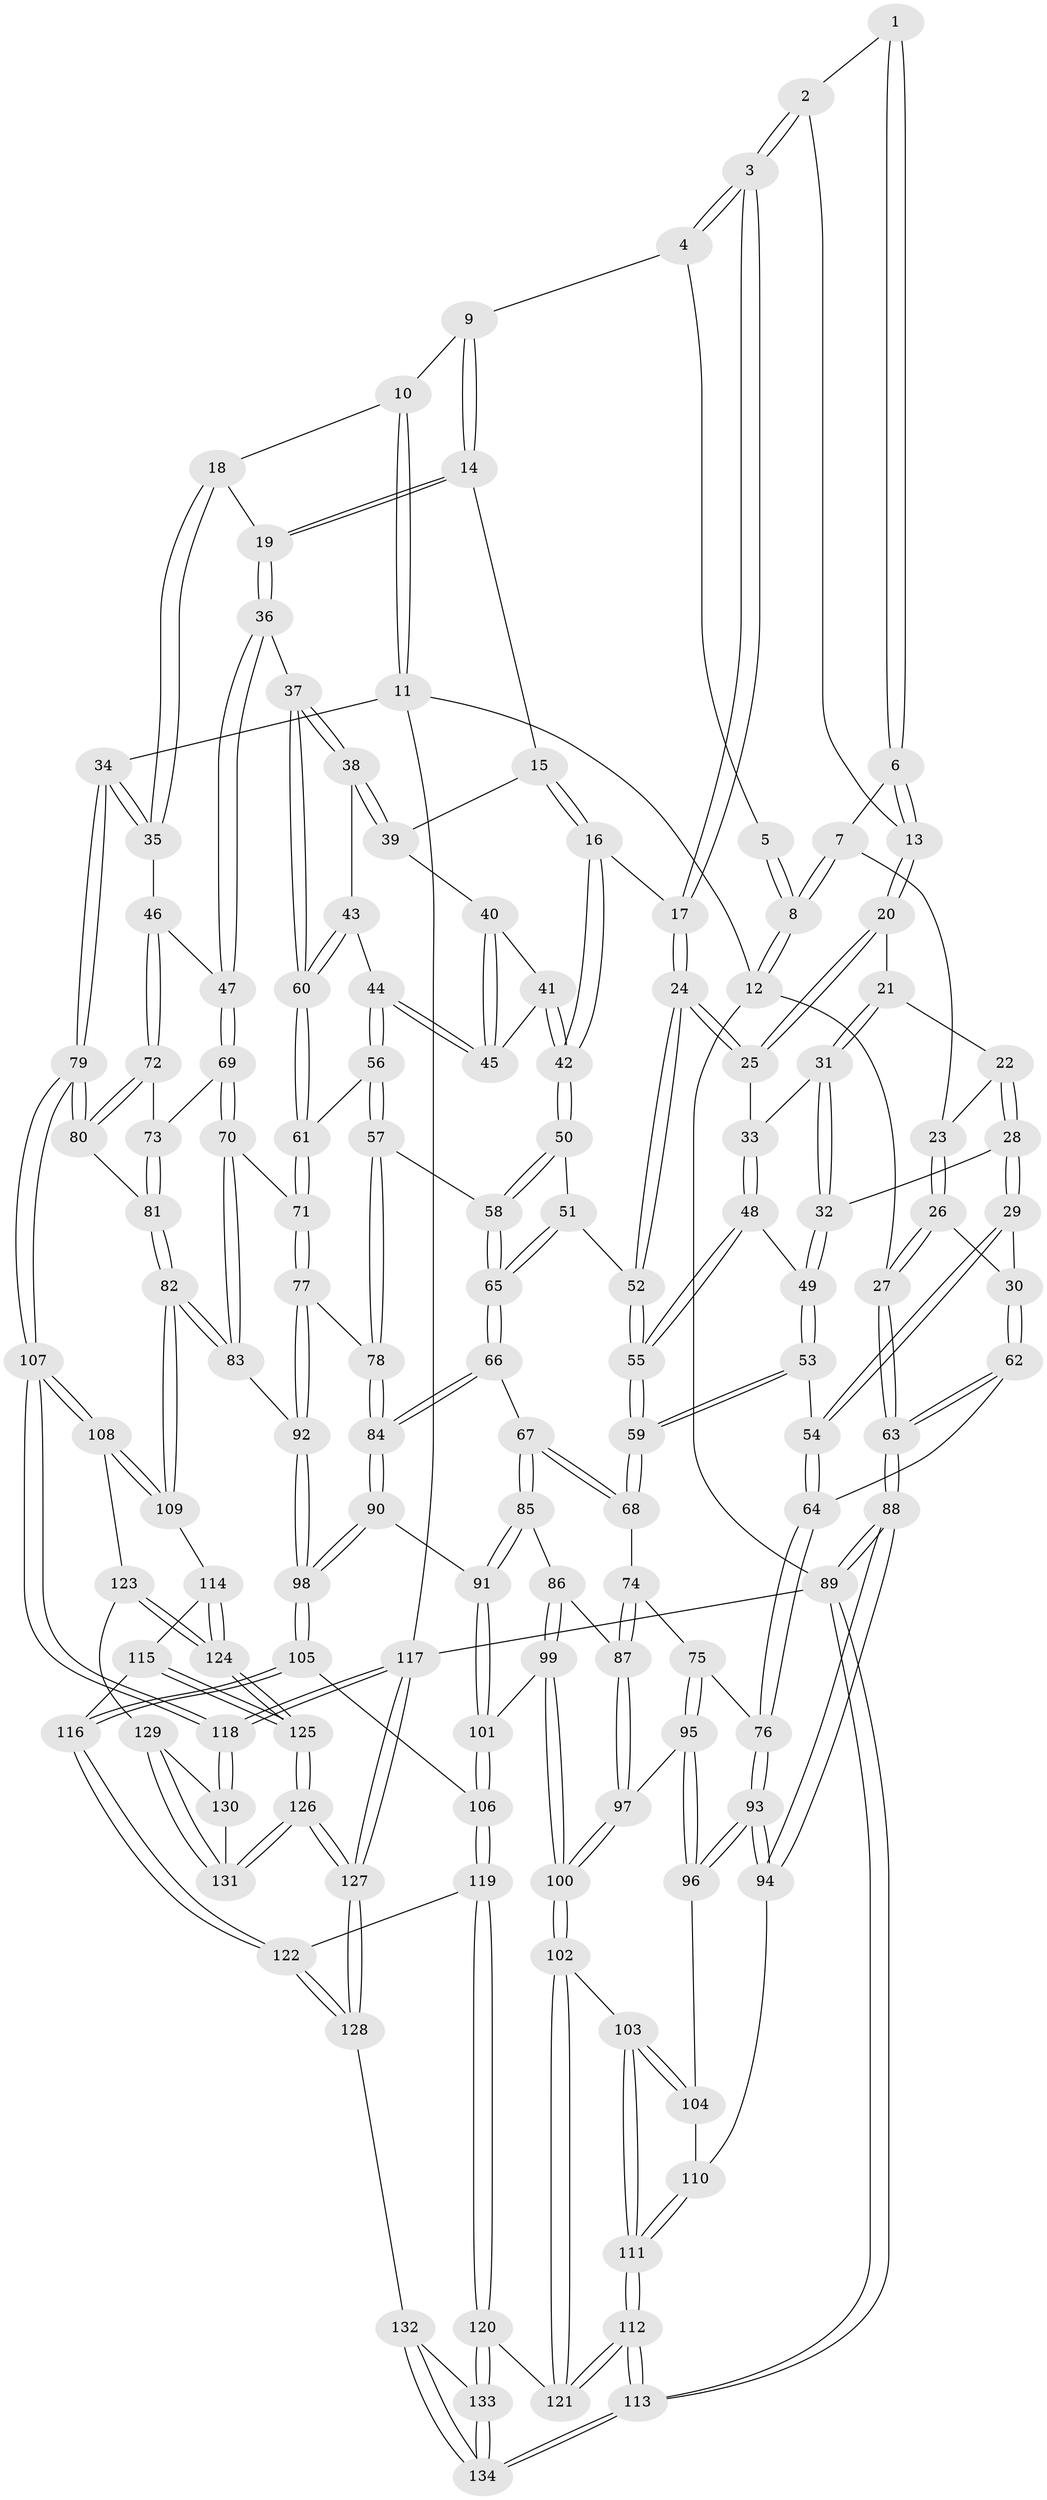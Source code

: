 // coarse degree distribution, {3: 0.7037037037037037, 4: 0.12345679012345678, 6: 0.06172839506172839, 2: 0.04938271604938271, 5: 0.06172839506172839}
// Generated by graph-tools (version 1.1) at 2025/54/03/04/25 22:54:42]
// undirected, 134 vertices, 332 edges
graph export_dot {
  node [color=gray90,style=filled];
  1 [pos="+0.2700747711801028+0"];
  2 [pos="+0.32394227910249945+0.06515220596026651"];
  3 [pos="+0.441268706418339+0.1439796607300758"];
  4 [pos="+0.5291085866267022+0"];
  5 [pos="+0.24322699679739884+0"];
  6 [pos="+0.23695988161834014+0.10086326564296656"];
  7 [pos="+0.09274943909819905+0.07022240158405935"];
  8 [pos="+0+0"];
  9 [pos="+0.7327383132618265+0"];
  10 [pos="+0.9477315988045102+0"];
  11 [pos="+1+0"];
  12 [pos="+0+0"];
  13 [pos="+0.26609993888224065+0.13957664130771433"];
  14 [pos="+0.7048535152771637+0.06893123096656498"];
  15 [pos="+0.660718991715148+0.13932069784505208"];
  16 [pos="+0.4567798883898855+0.17527262589486353"];
  17 [pos="+0.4463889558082374+0.16913796219003313"];
  18 [pos="+0.9250878013366978+0.1630574781167195"];
  19 [pos="+0.8465228508564062+0.2022398547767485"];
  20 [pos="+0.2656634889681888+0.14515180929060373"];
  21 [pos="+0.23213797237258124+0.16289925990100407"];
  22 [pos="+0.1290943909202283+0.11998524321820428"];
  23 [pos="+0.09900642384570187+0.08767680568504115"];
  24 [pos="+0.3520150715893236+0.22223435441841466"];
  25 [pos="+0.3512584715997173+0.22200982918847437"];
  26 [pos="+0.06467512148759605+0.2592315229648319"];
  27 [pos="+0+0.16510594152066566"];
  28 [pos="+0.17524890335062898+0.24750096272522018"];
  29 [pos="+0.11000439363101654+0.2923719538110746"];
  30 [pos="+0.09680970483464434+0.29380346676763025"];
  31 [pos="+0.20299853319476477+0.23421716399733877"];
  32 [pos="+0.18132519513065448+0.24680945983200708"];
  33 [pos="+0.26987666000759797+0.24533467623334937"];
  34 [pos="+1+0.2867796153311433"];
  35 [pos="+1+0.2753492706990843"];
  36 [pos="+0.8340840770904574+0.3041628475892195"];
  37 [pos="+0.8310083418923111+0.3043929097078389"];
  38 [pos="+0.7715507948815024+0.2842582663061212"];
  39 [pos="+0.6614971752469534+0.15531211488957078"];
  40 [pos="+0.6527357340983958+0.193010709743177"];
  41 [pos="+0.5485319309065761+0.2771900873942106"];
  42 [pos="+0.5073527547803224+0.29693736489063793"];
  43 [pos="+0.6851467495378932+0.3041993159253221"];
  44 [pos="+0.6589776176946335+0.300338469433902"];
  45 [pos="+0.654817722170391+0.281488797529037"];
  46 [pos="+0.9832533159557835+0.312206666803109"];
  47 [pos="+0.8409329000837016+0.31078144162148275"];
  48 [pos="+0.2555789196302446+0.30392452856615104"];
  49 [pos="+0.23509070482649572+0.3111388191667227"];
  50 [pos="+0.5075490713615685+0.3074477758365981"];
  51 [pos="+0.34975431853701217+0.3252300814750087"];
  52 [pos="+0.3465253158224476+0.32309777356694436"];
  53 [pos="+0.21539152753437205+0.3773011285343229"];
  54 [pos="+0.2090762085641761+0.37980139222434045"];
  55 [pos="+0.3336465147287833+0.33092151535331527"];
  56 [pos="+0.6555462942975742+0.30634993799048843"];
  57 [pos="+0.5704896297138096+0.394706561890392"];
  58 [pos="+0.5259580478119259+0.37100016416438536"];
  59 [pos="+0.2881267533946324+0.387424001648522"];
  60 [pos="+0.7384702015296237+0.3705047467351116"];
  61 [pos="+0.7163765802698432+0.4063868519355491"];
  62 [pos="+0.06698324559699485+0.3565365960333071"];
  63 [pos="+0+0.5430487689875839"];
  64 [pos="+0.16691783529026885+0.46252478787563306"];
  65 [pos="+0.4290537342659909+0.4252979288630553"];
  66 [pos="+0.4250860168639322+0.4334118452122429"];
  67 [pos="+0.40130481222152564+0.4583510996616414"];
  68 [pos="+0.3043109602343497+0.4357732916316234"];
  69 [pos="+0.8499637568423029+0.4014626124101123"];
  70 [pos="+0.7769253273315827+0.4681611317500792"];
  71 [pos="+0.711877464886232+0.42112580172100567"];
  72 [pos="+0.92186306342851+0.43993174865514184"];
  73 [pos="+0.8976034633726472+0.4382917539033315"];
  74 [pos="+0.2764011356681512+0.47782662196556225"];
  75 [pos="+0.2350399083313066+0.493878343974489"];
  76 [pos="+0.16690531120694146+0.464971992981978"];
  77 [pos="+0.6075120878063303+0.4498728834296621"];
  78 [pos="+0.6045982317038499+0.44940272109191315"];
  79 [pos="+1+0.5379729044016075"];
  80 [pos="+1+0.5251718402194213"];
  81 [pos="+0.8505990134745878+0.5823462696339776"];
  82 [pos="+0.7942718999277211+0.6194602795387562"];
  83 [pos="+0.7898847217429531+0.6169665135444786"];
  84 [pos="+0.5454076488735631+0.5609760048298801"];
  85 [pos="+0.3913401448765781+0.5176715896761441"];
  86 [pos="+0.3839659156812016+0.5244034399412623"];
  87 [pos="+0.33096622440475915+0.5321405174617864"];
  88 [pos="+0+0.6233622375419606"];
  89 [pos="+0+1"];
  90 [pos="+0.5435231151994708+0.5691070765271068"];
  91 [pos="+0.4963738363900178+0.5809302088522991"];
  92 [pos="+0.7690210761691025+0.6162711702609251"];
  93 [pos="+0.05981242978033286+0.5751660718329008"];
  94 [pos="+0.03220237799151448+0.5939581683299955"];
  95 [pos="+0.24902454760413514+0.5675019063003457"];
  96 [pos="+0.24440297287459417+0.5738788739788716"];
  97 [pos="+0.3005869573390199+0.5676636245381174"];
  98 [pos="+0.6143511476289721+0.6621978584536758"];
  99 [pos="+0.36904993879589126+0.6841355285530568"];
  100 [pos="+0.362550566613008+0.6856055930527495"];
  101 [pos="+0.39739323122203213+0.6877385217246803"];
  102 [pos="+0.3573245966953225+0.6885318076625682"];
  103 [pos="+0.2933747922355033+0.6954048032786903"];
  104 [pos="+0.24215907123379526+0.6391992858992684"];
  105 [pos="+0.6072963175462643+0.6801518639979438"];
  106 [pos="+0.44883015311290747+0.7303361238991339"];
  107 [pos="+1+0.637750053819795"];
  108 [pos="+0.878291078572792+0.734451325508372"];
  109 [pos="+0.8212887336356218+0.6784265791779164"];
  110 [pos="+0.1206956621799527+0.644984088034616"];
  111 [pos="+0.21134573937521395+0.7724547279182435"];
  112 [pos="+0.17551391174320904+0.9047512584787044"];
  113 [pos="+0+1"];
  114 [pos="+0.7157382167011869+0.7932094821421842"];
  115 [pos="+0.6291581214700736+0.8055624725446223"];
  116 [pos="+0.6209726300352756+0.8033545004614033"];
  117 [pos="+1+1"];
  118 [pos="+1+1"];
  119 [pos="+0.47100151444048455+0.8188914655718185"];
  120 [pos="+0.43253472224425865+0.8772557458644821"];
  121 [pos="+0.34091466288507183+0.8497758563891555"];
  122 [pos="+0.5993663290266605+0.8227926929407151"];
  123 [pos="+0.8811600339123472+0.7987146573928011"];
  124 [pos="+0.7798305362001453+0.8733067666160343"];
  125 [pos="+0.7484149905124806+0.9493533394986609"];
  126 [pos="+0.745644359533976+1"];
  127 [pos="+0.7153375313166542+1"];
  128 [pos="+0.562868809888227+1"];
  129 [pos="+0.8887529709700478+0.8092964793281263"];
  130 [pos="+0.9660846633202743+0.8878459953791452"];
  131 [pos="+0.83289545509954+0.9850484174611531"];
  132 [pos="+0.5586808169680931+1"];
  133 [pos="+0.4335375105350867+0.8815864894607258"];
  134 [pos="+0+1"];
  1 -- 2;
  1 -- 6;
  1 -- 6;
  2 -- 3;
  2 -- 3;
  2 -- 13;
  3 -- 4;
  3 -- 4;
  3 -- 17;
  3 -- 17;
  4 -- 5;
  4 -- 9;
  5 -- 8;
  5 -- 8;
  6 -- 7;
  6 -- 13;
  6 -- 13;
  7 -- 8;
  7 -- 8;
  7 -- 23;
  8 -- 12;
  8 -- 12;
  9 -- 10;
  9 -- 14;
  9 -- 14;
  10 -- 11;
  10 -- 11;
  10 -- 18;
  11 -- 12;
  11 -- 34;
  11 -- 117;
  12 -- 27;
  12 -- 89;
  13 -- 20;
  13 -- 20;
  14 -- 15;
  14 -- 19;
  14 -- 19;
  15 -- 16;
  15 -- 16;
  15 -- 39;
  16 -- 17;
  16 -- 42;
  16 -- 42;
  17 -- 24;
  17 -- 24;
  18 -- 19;
  18 -- 35;
  18 -- 35;
  19 -- 36;
  19 -- 36;
  20 -- 21;
  20 -- 25;
  20 -- 25;
  21 -- 22;
  21 -- 31;
  21 -- 31;
  22 -- 23;
  22 -- 28;
  22 -- 28;
  23 -- 26;
  23 -- 26;
  24 -- 25;
  24 -- 25;
  24 -- 52;
  24 -- 52;
  25 -- 33;
  26 -- 27;
  26 -- 27;
  26 -- 30;
  27 -- 63;
  27 -- 63;
  28 -- 29;
  28 -- 29;
  28 -- 32;
  29 -- 30;
  29 -- 54;
  29 -- 54;
  30 -- 62;
  30 -- 62;
  31 -- 32;
  31 -- 32;
  31 -- 33;
  32 -- 49;
  32 -- 49;
  33 -- 48;
  33 -- 48;
  34 -- 35;
  34 -- 35;
  34 -- 79;
  34 -- 79;
  35 -- 46;
  36 -- 37;
  36 -- 47;
  36 -- 47;
  37 -- 38;
  37 -- 38;
  37 -- 60;
  37 -- 60;
  38 -- 39;
  38 -- 39;
  38 -- 43;
  39 -- 40;
  40 -- 41;
  40 -- 45;
  40 -- 45;
  41 -- 42;
  41 -- 42;
  41 -- 45;
  42 -- 50;
  42 -- 50;
  43 -- 44;
  43 -- 60;
  43 -- 60;
  44 -- 45;
  44 -- 45;
  44 -- 56;
  44 -- 56;
  46 -- 47;
  46 -- 72;
  46 -- 72;
  47 -- 69;
  47 -- 69;
  48 -- 49;
  48 -- 55;
  48 -- 55;
  49 -- 53;
  49 -- 53;
  50 -- 51;
  50 -- 58;
  50 -- 58;
  51 -- 52;
  51 -- 65;
  51 -- 65;
  52 -- 55;
  52 -- 55;
  53 -- 54;
  53 -- 59;
  53 -- 59;
  54 -- 64;
  54 -- 64;
  55 -- 59;
  55 -- 59;
  56 -- 57;
  56 -- 57;
  56 -- 61;
  57 -- 58;
  57 -- 78;
  57 -- 78;
  58 -- 65;
  58 -- 65;
  59 -- 68;
  59 -- 68;
  60 -- 61;
  60 -- 61;
  61 -- 71;
  61 -- 71;
  62 -- 63;
  62 -- 63;
  62 -- 64;
  63 -- 88;
  63 -- 88;
  64 -- 76;
  64 -- 76;
  65 -- 66;
  65 -- 66;
  66 -- 67;
  66 -- 84;
  66 -- 84;
  67 -- 68;
  67 -- 68;
  67 -- 85;
  67 -- 85;
  68 -- 74;
  69 -- 70;
  69 -- 70;
  69 -- 73;
  70 -- 71;
  70 -- 83;
  70 -- 83;
  71 -- 77;
  71 -- 77;
  72 -- 73;
  72 -- 80;
  72 -- 80;
  73 -- 81;
  73 -- 81;
  74 -- 75;
  74 -- 87;
  74 -- 87;
  75 -- 76;
  75 -- 95;
  75 -- 95;
  76 -- 93;
  76 -- 93;
  77 -- 78;
  77 -- 92;
  77 -- 92;
  78 -- 84;
  78 -- 84;
  79 -- 80;
  79 -- 80;
  79 -- 107;
  79 -- 107;
  80 -- 81;
  81 -- 82;
  81 -- 82;
  82 -- 83;
  82 -- 83;
  82 -- 109;
  82 -- 109;
  83 -- 92;
  84 -- 90;
  84 -- 90;
  85 -- 86;
  85 -- 91;
  85 -- 91;
  86 -- 87;
  86 -- 99;
  86 -- 99;
  87 -- 97;
  87 -- 97;
  88 -- 89;
  88 -- 89;
  88 -- 94;
  88 -- 94;
  89 -- 113;
  89 -- 113;
  89 -- 117;
  90 -- 91;
  90 -- 98;
  90 -- 98;
  91 -- 101;
  91 -- 101;
  92 -- 98;
  92 -- 98;
  93 -- 94;
  93 -- 94;
  93 -- 96;
  93 -- 96;
  94 -- 110;
  95 -- 96;
  95 -- 96;
  95 -- 97;
  96 -- 104;
  97 -- 100;
  97 -- 100;
  98 -- 105;
  98 -- 105;
  99 -- 100;
  99 -- 100;
  99 -- 101;
  100 -- 102;
  100 -- 102;
  101 -- 106;
  101 -- 106;
  102 -- 103;
  102 -- 121;
  102 -- 121;
  103 -- 104;
  103 -- 104;
  103 -- 111;
  103 -- 111;
  104 -- 110;
  105 -- 106;
  105 -- 116;
  105 -- 116;
  106 -- 119;
  106 -- 119;
  107 -- 108;
  107 -- 108;
  107 -- 118;
  107 -- 118;
  108 -- 109;
  108 -- 109;
  108 -- 123;
  109 -- 114;
  110 -- 111;
  110 -- 111;
  111 -- 112;
  111 -- 112;
  112 -- 113;
  112 -- 113;
  112 -- 121;
  112 -- 121;
  113 -- 134;
  113 -- 134;
  114 -- 115;
  114 -- 124;
  114 -- 124;
  115 -- 116;
  115 -- 125;
  115 -- 125;
  116 -- 122;
  116 -- 122;
  117 -- 118;
  117 -- 118;
  117 -- 127;
  117 -- 127;
  118 -- 130;
  118 -- 130;
  119 -- 120;
  119 -- 120;
  119 -- 122;
  120 -- 121;
  120 -- 133;
  120 -- 133;
  122 -- 128;
  122 -- 128;
  123 -- 124;
  123 -- 124;
  123 -- 129;
  124 -- 125;
  124 -- 125;
  125 -- 126;
  125 -- 126;
  126 -- 127;
  126 -- 127;
  126 -- 131;
  126 -- 131;
  127 -- 128;
  127 -- 128;
  128 -- 132;
  129 -- 130;
  129 -- 131;
  129 -- 131;
  130 -- 131;
  132 -- 133;
  132 -- 134;
  132 -- 134;
  133 -- 134;
  133 -- 134;
}

